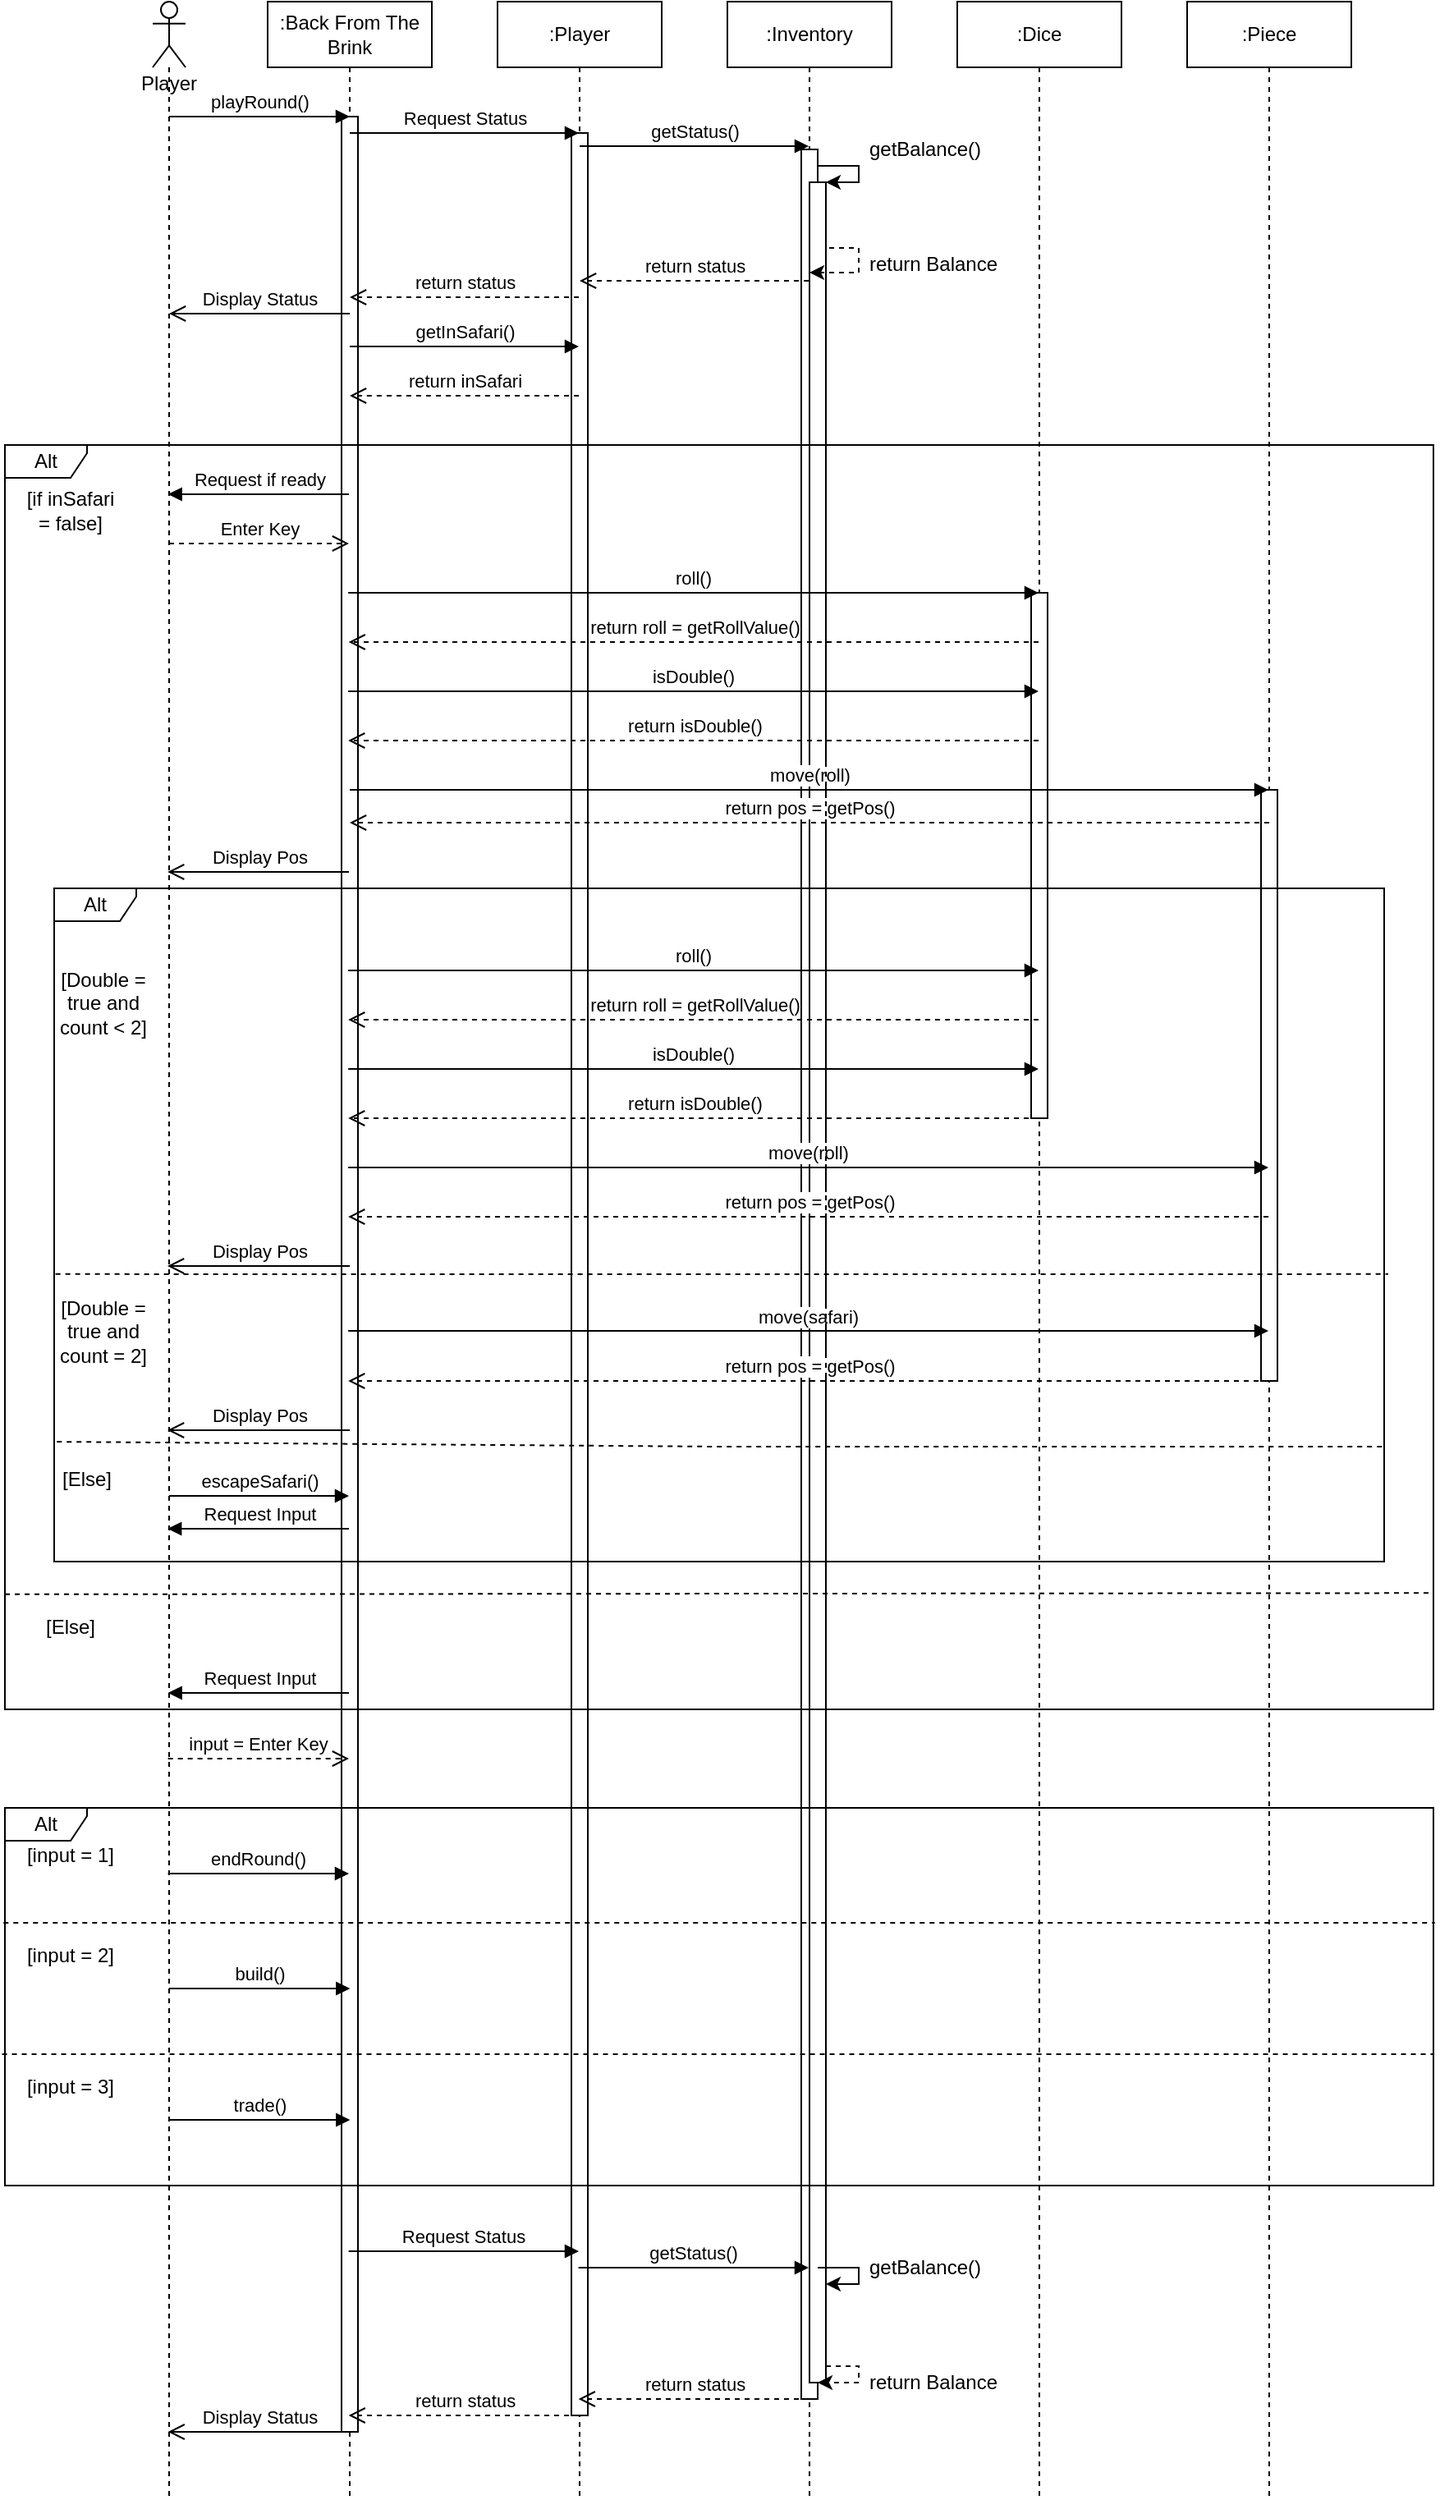 <mxfile version="13.10.0" type="device"><diagram id="p0cEaB6TNtm1jywa5Fbs" name="Page-1"><mxGraphModel dx="1038" dy="548" grid="1" gridSize="10" guides="1" tooltips="1" connect="1" arrows="1" fold="1" page="1" pageScale="1" pageWidth="827" pageHeight="1169" math="0" shadow="0"><root><mxCell id="0"/><mxCell id="1" parent="0"/><mxCell id="H-WLR1gfDey7nn6XxwTQ-2" value=":Back From The Brink" style="shape=umlLifeline;perimeter=lifelinePerimeter;whiteSpace=wrap;html=1;container=1;collapsible=0;recursiveResize=0;outlineConnect=0;" parent="1" vertex="1"><mxGeometry x="200" y="80" width="100" height="1520" as="geometry"/></mxCell><mxCell id="H-WLR1gfDey7nn6XxwTQ-11" value="" style="rounded=0;whiteSpace=wrap;html=1;" parent="H-WLR1gfDey7nn6XxwTQ-2" vertex="1"><mxGeometry x="45" y="70" width="10" height="1410" as="geometry"/></mxCell><mxCell id="H-WLR1gfDey7nn6XxwTQ-9" value="playRound()" style="html=1;verticalAlign=bottom;endArrow=block;entryX=0;entryY=0;" parent="H-WLR1gfDey7nn6XxwTQ-2" source="H-WLR1gfDey7nn6XxwTQ-3" edge="1"><mxGeometry relative="1" as="geometry"><mxPoint x="-20" y="70" as="sourcePoint"/><mxPoint x="50" y="70.0" as="targetPoint"/></mxGeometry></mxCell><mxCell id="H-WLR1gfDey7nn6XxwTQ-3" value="Player" style="shape=umlLifeline;participant=umlActor;perimeter=lifelinePerimeter;whiteSpace=wrap;html=1;container=1;collapsible=0;recursiveResize=0;verticalAlign=top;spacingTop=36;outlineConnect=0;" parent="1" vertex="1"><mxGeometry x="130" y="80" width="20" height="1520" as="geometry"/></mxCell><mxCell id="H-WLR1gfDey7nn6XxwTQ-4" value=":Player" style="shape=umlLifeline;perimeter=lifelinePerimeter;whiteSpace=wrap;html=1;container=1;collapsible=0;recursiveResize=0;outlineConnect=0;" parent="1" vertex="1"><mxGeometry x="340" y="80" width="100" height="1520" as="geometry"/></mxCell><mxCell id="H-WLR1gfDey7nn6XxwTQ-12" value="" style="rounded=0;whiteSpace=wrap;html=1;" parent="H-WLR1gfDey7nn6XxwTQ-4" vertex="1"><mxGeometry x="45" y="80" width="10" height="1390" as="geometry"/></mxCell><mxCell id="H-WLR1gfDey7nn6XxwTQ-5" value=":Inventory" style="shape=umlLifeline;perimeter=lifelinePerimeter;whiteSpace=wrap;html=1;container=1;collapsible=0;recursiveResize=0;outlineConnect=0;" parent="1" vertex="1"><mxGeometry x="480" y="80" width="100" height="1520" as="geometry"/></mxCell><mxCell id="H-WLR1gfDey7nn6XxwTQ-29" value="" style="rounded=0;whiteSpace=wrap;html=1;" parent="H-WLR1gfDey7nn6XxwTQ-5" vertex="1"><mxGeometry x="45" y="90" width="10" height="1370" as="geometry"/></mxCell><mxCell id="H-WLR1gfDey7nn6XxwTQ-6" value=":Dice" style="shape=umlLifeline;perimeter=lifelinePerimeter;whiteSpace=wrap;html=1;container=1;collapsible=0;recursiveResize=0;outlineConnect=0;" parent="1" vertex="1"><mxGeometry x="620" y="80" width="100" height="1520" as="geometry"/></mxCell><mxCell id="H-WLR1gfDey7nn6XxwTQ-35" value="" style="rounded=0;whiteSpace=wrap;html=1;" parent="H-WLR1gfDey7nn6XxwTQ-6" vertex="1"><mxGeometry x="45" y="360" width="10" height="320" as="geometry"/></mxCell><mxCell id="H-WLR1gfDey7nn6XxwTQ-7" value=":Piece" style="shape=umlLifeline;perimeter=lifelinePerimeter;whiteSpace=wrap;html=1;container=1;collapsible=0;recursiveResize=0;outlineConnect=0;" parent="1" vertex="1"><mxGeometry x="760" y="80" width="100" height="1520" as="geometry"/></mxCell><mxCell id="H-WLR1gfDey7nn6XxwTQ-36" value="" style="rounded=0;whiteSpace=wrap;html=1;" parent="H-WLR1gfDey7nn6XxwTQ-7" vertex="1"><mxGeometry x="45" y="480" width="10" height="360" as="geometry"/></mxCell><mxCell id="H-WLR1gfDey7nn6XxwTQ-13" value="Request Status" style="html=1;verticalAlign=bottom;endArrow=block;" parent="1" source="H-WLR1gfDey7nn6XxwTQ-2" target="H-WLR1gfDey7nn6XxwTQ-4" edge="1"><mxGeometry relative="1" as="geometry"><mxPoint x="260" y="160" as="sourcePoint"/><mxPoint x="390.33" y="160.0" as="targetPoint"/><Array as="points"><mxPoint x="300" y="160"/></Array></mxGeometry></mxCell><mxCell id="H-WLR1gfDey7nn6XxwTQ-14" value="getStatus()" style="html=1;verticalAlign=bottom;endArrow=block;" parent="1" source="H-WLR1gfDey7nn6XxwTQ-4" target="H-WLR1gfDey7nn6XxwTQ-5" edge="1"><mxGeometry relative="1" as="geometry"><mxPoint x="389.997" y="170" as="sourcePoint"/><mxPoint x="529.83" y="170" as="targetPoint"/><Array as="points"><mxPoint x="430" y="168"/></Array></mxGeometry></mxCell><mxCell id="H-WLR1gfDey7nn6XxwTQ-16" value="return status" style="html=1;verticalAlign=bottom;endArrow=open;dashed=1;endSize=8;" parent="1" source="H-WLR1gfDey7nn6XxwTQ-4" target="H-WLR1gfDey7nn6XxwTQ-2" edge="1"><mxGeometry relative="1" as="geometry"><mxPoint x="249.997" y="220" as="targetPoint"/><mxPoint x="389.83" y="220" as="sourcePoint"/><Array as="points"><mxPoint x="340" y="260"/></Array></mxGeometry></mxCell><mxCell id="H-WLR1gfDey7nn6XxwTQ-17" value="getInSafari()" style="html=1;verticalAlign=bottom;endArrow=block;" parent="1" source="H-WLR1gfDey7nn6XxwTQ-2" target="H-WLR1gfDey7nn6XxwTQ-4" edge="1"><mxGeometry relative="1" as="geometry"><mxPoint x="249.997" y="250" as="sourcePoint"/><mxPoint x="389.83" y="250" as="targetPoint"/><Array as="points"><mxPoint x="300" y="290"/></Array></mxGeometry></mxCell><mxCell id="H-WLR1gfDey7nn6XxwTQ-18" value="return inSafari" style="html=1;verticalAlign=bottom;endArrow=open;dashed=1;endSize=8;" parent="1" source="H-WLR1gfDey7nn6XxwTQ-4" target="H-WLR1gfDey7nn6XxwTQ-2" edge="1"><mxGeometry relative="1" as="geometry"><mxPoint x="249.997" y="280" as="targetPoint"/><mxPoint x="389.83" y="280" as="sourcePoint"/><Array as="points"><mxPoint x="341" y="320"/><mxPoint x="260" y="320"/></Array></mxGeometry></mxCell><mxCell id="H-WLR1gfDey7nn6XxwTQ-75" style="edgeStyle=orthogonalEdgeStyle;rounded=0;orthogonalLoop=1;jettySize=auto;html=1;exitX=1;exitY=0;exitDx=0;exitDy=0;entryX=1;entryY=0;entryDx=0;entryDy=0;" parent="1" source="H-WLR1gfDey7nn6XxwTQ-29" target="H-WLR1gfDey7nn6XxwTQ-73" edge="1"><mxGeometry relative="1" as="geometry"><Array as="points"><mxPoint x="535" y="180"/><mxPoint x="560" y="180"/><mxPoint x="560" y="190"/></Array></mxGeometry></mxCell><mxCell id="H-WLR1gfDey7nn6XxwTQ-76" value="getBalance()" style="text;html=1;align=center;verticalAlign=middle;resizable=0;points=[];autosize=1;" parent="1" vertex="1"><mxGeometry x="560" y="160" width="80" height="20" as="geometry"/></mxCell><mxCell id="H-WLR1gfDey7nn6XxwTQ-79" value="return Balance" style="text;html=1;align=center;verticalAlign=middle;resizable=0;points=[];autosize=1;" parent="1" vertex="1"><mxGeometry x="560" y="230" width="90" height="20" as="geometry"/></mxCell><mxCell id="H-WLR1gfDey7nn6XxwTQ-80" value="return status" style="html=1;verticalAlign=bottom;endArrow=open;dashed=1;endSize=8;" parent="1" source="H-WLR1gfDey7nn6XxwTQ-5" target="H-WLR1gfDey7nn6XxwTQ-4" edge="1"><mxGeometry relative="1" as="geometry"><mxPoint x="390.31" y="250" as="targetPoint"/><mxPoint x="530.0" y="250" as="sourcePoint"/><Array as="points"><mxPoint x="480.83" y="250"/></Array></mxGeometry></mxCell><mxCell id="H-WLR1gfDey7nn6XxwTQ-10" value="Display Status" style="html=1;verticalAlign=bottom;endArrow=open;endSize=8;" parent="1" target="H-WLR1gfDey7nn6XxwTQ-3" edge="1"><mxGeometry relative="1" as="geometry"><mxPoint x="180" y="226" as="targetPoint"/><mxPoint x="250" y="270" as="sourcePoint"/><Array as="points"><mxPoint x="210" y="270"/></Array></mxGeometry></mxCell><mxCell id="H-WLR1gfDey7nn6XxwTQ-82" value="Request Status" style="html=1;verticalAlign=bottom;endArrow=block;" parent="1" edge="1"><mxGeometry relative="1" as="geometry"><mxPoint x="249.324" y="1450" as="sourcePoint"/><mxPoint x="389.5" y="1450" as="targetPoint"/><Array as="points"><mxPoint x="300" y="1450"/></Array></mxGeometry></mxCell><mxCell id="H-WLR1gfDey7nn6XxwTQ-83" value="getStatus()" style="html=1;verticalAlign=bottom;endArrow=block;" parent="1" edge="1"><mxGeometry relative="1" as="geometry"><mxPoint x="389.324" y="1460" as="sourcePoint"/><mxPoint x="529.5" y="1460" as="targetPoint"/><Array as="points"><mxPoint x="440.33" y="1460"/></Array></mxGeometry></mxCell><mxCell id="H-WLR1gfDey7nn6XxwTQ-84" value="return status" style="html=1;verticalAlign=bottom;endArrow=open;dashed=1;endSize=8;" parent="1" edge="1"><mxGeometry relative="1" as="geometry"><mxPoint x="249.324" y="1550" as="targetPoint"/><mxPoint x="389.5" y="1550" as="sourcePoint"/><Array as="points"><mxPoint x="340" y="1550"/></Array></mxGeometry></mxCell><mxCell id="H-WLR1gfDey7nn6XxwTQ-90" value="getBalance()" style="text;html=1;align=center;verticalAlign=middle;resizable=0;points=[];autosize=1;" parent="1" vertex="1"><mxGeometry x="560" y="1450" width="80" height="20" as="geometry"/></mxCell><mxCell id="H-WLR1gfDey7nn6XxwTQ-91" value="return Balance" style="text;html=1;align=center;verticalAlign=middle;resizable=0;points=[];autosize=1;" parent="1" vertex="1"><mxGeometry x="560" y="1520" width="90" height="20" as="geometry"/></mxCell><mxCell id="H-WLR1gfDey7nn6XxwTQ-92" value="return status" style="html=1;verticalAlign=bottom;endArrow=open;dashed=1;endSize=8;" parent="1" edge="1"><mxGeometry relative="1" as="geometry"><mxPoint x="389.324" y="1540" as="targetPoint"/><mxPoint x="529.5" y="1540" as="sourcePoint"/><Array as="points"><mxPoint x="480.83" y="1540"/></Array></mxGeometry></mxCell><mxCell id="H-WLR1gfDey7nn6XxwTQ-93" value="Display Status" style="html=1;verticalAlign=bottom;endArrow=open;endSize=8;" parent="1" edge="1"><mxGeometry relative="1" as="geometry"><mxPoint x="139.324" y="1560" as="targetPoint"/><mxPoint x="249.5" y="1560" as="sourcePoint"/><Array as="points"><mxPoint x="210" y="1560"/></Array></mxGeometry></mxCell><mxCell id="H-WLR1gfDey7nn6XxwTQ-73" value="" style="rounded=0;whiteSpace=wrap;html=1;" parent="1" vertex="1"><mxGeometry x="530" y="190" width="10" height="1340" as="geometry"/></mxCell><mxCell id="H-WLR1gfDey7nn6XxwTQ-64" value="Alt" style="shape=umlFrame;whiteSpace=wrap;html=1;width=50;height=20;" parent="1" vertex="1"><mxGeometry x="40" y="1180" width="870" height="230" as="geometry"/></mxCell><mxCell id="H-WLR1gfDey7nn6XxwTQ-19" value="Alt" style="shape=umlFrame;whiteSpace=wrap;html=1;width=50;height=20;fixDash=0;" parent="1" vertex="1"><mxGeometry x="40" y="350" width="870" height="770" as="geometry"/></mxCell><mxCell id="H-WLR1gfDey7nn6XxwTQ-34" value="Alt" style="shape=umlFrame;whiteSpace=wrap;html=1;width=50;height=20;fixDash=0;" parent="1" vertex="1"><mxGeometry x="70" y="620" width="810" height="410" as="geometry"/></mxCell><mxCell id="H-WLR1gfDey7nn6XxwTQ-21" value="[if inSafari = false]" style="text;html=1;strokeColor=none;fillColor=none;align=center;verticalAlign=middle;whiteSpace=wrap;rounded=0;" parent="1" vertex="1"><mxGeometry x="50" y="380" width="60" height="20" as="geometry"/></mxCell><mxCell id="H-WLR1gfDey7nn6XxwTQ-22" value="Request if ready" style="html=1;verticalAlign=bottom;endArrow=block;" parent="1" edge="1"><mxGeometry width="80" relative="1" as="geometry"><mxPoint x="249.5" y="380" as="sourcePoint"/><mxPoint x="139.324" y="380" as="targetPoint"/><Array as="points"><mxPoint x="220" y="380"/></Array></mxGeometry></mxCell><mxCell id="H-WLR1gfDey7nn6XxwTQ-27" value="Enter Key" style="html=1;verticalAlign=bottom;endArrow=open;dashed=1;endSize=8;" parent="1" edge="1" target="H-WLR1gfDey7nn6XxwTQ-2" source="H-WLR1gfDey7nn6XxwTQ-3"><mxGeometry relative="1" as="geometry"><mxPoint x="139.071" y="420" as="sourcePoint"/><mxPoint x="250" y="420" as="targetPoint"/><Array as="points"><mxPoint x="200" y="410"/></Array></mxGeometry></mxCell><mxCell id="H-WLR1gfDey7nn6XxwTQ-30" value="return roll = getRollValue()" style="html=1;verticalAlign=bottom;endArrow=open;dashed=1;endSize=8;" parent="1" edge="1"><mxGeometry relative="1" as="geometry"><mxPoint x="249.324" y="470" as="targetPoint"/><mxPoint x="669.5" y="470" as="sourcePoint"/><Array as="points"><mxPoint x="341.16" y="470"/></Array></mxGeometry></mxCell><mxCell id="H-WLR1gfDey7nn6XxwTQ-31" value="isDouble()" style="html=1;verticalAlign=bottom;endArrow=block;" parent="1" edge="1"><mxGeometry width="80" relative="1" as="geometry"><mxPoint x="249.071" y="500" as="sourcePoint"/><mxPoint x="669.5" y="500" as="targetPoint"/><Array as="points"><mxPoint x="520.5" y="500"/></Array></mxGeometry></mxCell><mxCell id="H-WLR1gfDey7nn6XxwTQ-33" value="return isDouble()" style="html=1;verticalAlign=bottom;endArrow=open;dashed=1;endSize=8;" parent="1" edge="1"><mxGeometry relative="1" as="geometry"><mxPoint x="249.071" y="530" as="targetPoint"/><mxPoint x="669.5" y="530" as="sourcePoint"/><Array as="points"><mxPoint x="600" y="530"/><mxPoint x="520" y="530"/></Array></mxGeometry></mxCell><mxCell id="H-WLR1gfDey7nn6XxwTQ-37" value="move(roll)" style="html=1;verticalAlign=bottom;endArrow=block;" parent="1" edge="1"><mxGeometry width="80" relative="1" as="geometry"><mxPoint x="250.004" y="560" as="sourcePoint"/><mxPoint x="809.5" y="560" as="targetPoint"/><Array as="points"><mxPoint x="520.68" y="560"/></Array></mxGeometry></mxCell><mxCell id="H-WLR1gfDey7nn6XxwTQ-39" value="return pos = getPos()" style="html=1;verticalAlign=bottom;endArrow=open;dashed=1;endSize=8;" parent="1" edge="1"><mxGeometry relative="1" as="geometry"><mxPoint x="250" y="580" as="targetPoint"/><mxPoint x="810" y="580" as="sourcePoint"/><Array as="points"><mxPoint x="640" y="580"/></Array></mxGeometry></mxCell><mxCell id="H-WLR1gfDey7nn6XxwTQ-40" value="Display Pos" style="html=1;verticalAlign=bottom;endArrow=open;endSize=8;" parent="1" edge="1"><mxGeometry relative="1" as="geometry"><mxPoint x="139.071" y="610" as="targetPoint"/><mxPoint x="249.5" y="610" as="sourcePoint"/><Array as="points"><mxPoint x="230" y="610"/></Array></mxGeometry></mxCell><mxCell id="H-WLR1gfDey7nn6XxwTQ-41" value="[Double = true and count &amp;lt; 2]" style="text;html=1;strokeColor=none;fillColor=none;align=center;verticalAlign=middle;whiteSpace=wrap;rounded=0;" parent="1" vertex="1"><mxGeometry x="70" y="680" width="60" height="20" as="geometry"/></mxCell><mxCell id="H-WLR1gfDey7nn6XxwTQ-42" value="" style="endArrow=none;dashed=1;html=1;entryX=1.003;entryY=0.573;entryDx=0;entryDy=0;entryPerimeter=0;exitX=0.001;exitY=0.573;exitDx=0;exitDy=0;exitPerimeter=0;" parent="1" source="H-WLR1gfDey7nn6XxwTQ-34" target="H-WLR1gfDey7nn6XxwTQ-34" edge="1"><mxGeometry width="50" height="50" relative="1" as="geometry"><mxPoint x="71" y="835" as="sourcePoint"/><mxPoint x="430.0" y="739.41" as="targetPoint"/><Array as="points"><mxPoint x="475" y="855"/></Array></mxGeometry></mxCell><mxCell id="H-WLR1gfDey7nn6XxwTQ-43" value="roll()" style="html=1;verticalAlign=bottom;endArrow=block;" parent="1" edge="1"><mxGeometry width="80" relative="1" as="geometry"><mxPoint x="249.071" y="670" as="sourcePoint"/><mxPoint x="669.5" y="670" as="targetPoint"/><Array as="points"><mxPoint x="520.68" y="670"/></Array></mxGeometry></mxCell><mxCell id="H-WLR1gfDey7nn6XxwTQ-44" value="return roll = getRollValue()" style="html=1;verticalAlign=bottom;endArrow=open;dashed=1;endSize=8;" parent="1" edge="1"><mxGeometry relative="1" as="geometry"><mxPoint x="249.071" y="700" as="targetPoint"/><mxPoint x="669.5" y="700" as="sourcePoint"/><Array as="points"><mxPoint x="341.84" y="700"/></Array></mxGeometry></mxCell><mxCell id="H-WLR1gfDey7nn6XxwTQ-45" value="isDouble()" style="html=1;verticalAlign=bottom;endArrow=block;" parent="1" edge="1"><mxGeometry width="80" relative="1" as="geometry"><mxPoint x="249.071" y="730" as="sourcePoint"/><mxPoint x="669.5" y="730" as="targetPoint"/><Array as="points"><mxPoint x="550" y="730"/></Array></mxGeometry></mxCell><mxCell id="H-WLR1gfDey7nn6XxwTQ-47" value="return isDouble()" style="html=1;verticalAlign=bottom;endArrow=open;dashed=1;endSize=8;" parent="1" edge="1"><mxGeometry relative="1" as="geometry"><mxPoint x="249.071" y="760" as="targetPoint"/><mxPoint x="669.5" y="760" as="sourcePoint"/><Array as="points"><mxPoint x="630" y="760"/><mxPoint x="530" y="760"/><mxPoint x="390" y="760"/></Array></mxGeometry></mxCell><mxCell id="H-WLR1gfDey7nn6XxwTQ-48" value="move(roll)" style="html=1;verticalAlign=bottom;endArrow=block;" parent="1" edge="1"><mxGeometry width="80" relative="1" as="geometry"><mxPoint x="249.071" y="790" as="sourcePoint"/><mxPoint x="809.5" y="790" as="targetPoint"/><Array as="points"><mxPoint x="531" y="790"/></Array></mxGeometry></mxCell><mxCell id="H-WLR1gfDey7nn6XxwTQ-49" value="return pos = getPos()" style="html=1;verticalAlign=bottom;endArrow=open;dashed=1;endSize=8;" parent="1" edge="1"><mxGeometry relative="1" as="geometry"><mxPoint x="249.071" y="820" as="targetPoint"/><mxPoint x="809.5" y="820" as="sourcePoint"/><Array as="points"><mxPoint x="560" y="820"/></Array></mxGeometry></mxCell><mxCell id="H-WLR1gfDey7nn6XxwTQ-50" value="Display Pos" style="html=1;verticalAlign=bottom;endArrow=open;endSize=8;" parent="1" edge="1"><mxGeometry relative="1" as="geometry"><mxPoint x="139" y="850" as="targetPoint"/><mxPoint x="250" y="850" as="sourcePoint"/><Array as="points"><mxPoint x="231" y="850"/><mxPoint x="211" y="850"/></Array></mxGeometry></mxCell><mxCell id="H-WLR1gfDey7nn6XxwTQ-51" value="[Double = true and count = 2]" style="text;html=1;strokeColor=none;fillColor=none;align=center;verticalAlign=middle;whiteSpace=wrap;rounded=0;" parent="1" vertex="1"><mxGeometry x="70" y="880" width="60" height="20" as="geometry"/></mxCell><mxCell id="H-WLR1gfDey7nn6XxwTQ-52" value="move(safari)" style="html=1;verticalAlign=bottom;endArrow=block;" parent="1" edge="1"><mxGeometry width="80" relative="1" as="geometry"><mxPoint x="249.071" y="889.5" as="sourcePoint"/><mxPoint x="809.5" y="889.5" as="targetPoint"/><Array as="points"><mxPoint x="531.5" y="889.5"/></Array></mxGeometry></mxCell><mxCell id="H-WLR1gfDey7nn6XxwTQ-53" value="return pos = getPos()" style="html=1;verticalAlign=bottom;endArrow=open;dashed=1;endSize=8;" parent="1" edge="1"><mxGeometry relative="1" as="geometry"><mxPoint x="249.071" y="920" as="targetPoint"/><mxPoint x="809.5" y="920" as="sourcePoint"/><Array as="points"><mxPoint x="570" y="920"/></Array></mxGeometry></mxCell><mxCell id="H-WLR1gfDey7nn6XxwTQ-54" value="Display Pos" style="html=1;verticalAlign=bottom;endArrow=open;endSize=8;" parent="1" edge="1"><mxGeometry relative="1" as="geometry"><mxPoint x="139" y="950" as="targetPoint"/><mxPoint x="250" y="950" as="sourcePoint"/><Array as="points"><mxPoint x="231" y="950"/><mxPoint x="211" y="950"/></Array></mxGeometry></mxCell><mxCell id="H-WLR1gfDey7nn6XxwTQ-55" value="" style="endArrow=none;dashed=1;html=1;exitX=0.002;exitY=0.822;exitDx=0;exitDy=0;exitPerimeter=0;" parent="1" source="H-WLR1gfDey7nn6XxwTQ-34" edge="1"><mxGeometry width="50" height="50" relative="1" as="geometry"><mxPoint x="80.81" y="870.44" as="sourcePoint"/><mxPoint x="880" y="960" as="targetPoint"/><Array as="points"><mxPoint x="475" y="960"/></Array></mxGeometry></mxCell><mxCell id="H-WLR1gfDey7nn6XxwTQ-56" value="[Else]" style="text;html=1;strokeColor=none;fillColor=none;align=center;verticalAlign=middle;whiteSpace=wrap;rounded=0;" parent="1" vertex="1"><mxGeometry x="60" y="970" width="60" height="20" as="geometry"/></mxCell><mxCell id="H-WLR1gfDey7nn6XxwTQ-57" value="Request Input" style="html=1;verticalAlign=bottom;endArrow=block;" parent="1" edge="1"><mxGeometry width="80" relative="1" as="geometry"><mxPoint x="249.5" y="1010" as="sourcePoint"/><mxPoint x="139.071" y="1010" as="targetPoint"/><Array as="points"><mxPoint x="220.68" y="1010"/></Array></mxGeometry></mxCell><mxCell id="H-WLR1gfDey7nn6XxwTQ-60" value="[Else]" style="text;html=1;strokeColor=none;fillColor=none;align=center;verticalAlign=middle;whiteSpace=wrap;rounded=0;" parent="1" vertex="1"><mxGeometry x="50" y="1060" width="60" height="20" as="geometry"/></mxCell><mxCell id="H-WLR1gfDey7nn6XxwTQ-61" value="Request Input" style="html=1;verticalAlign=bottom;endArrow=block;" parent="1" edge="1"><mxGeometry width="80" relative="1" as="geometry"><mxPoint x="249.5" y="1110" as="sourcePoint"/><mxPoint x="139.324" y="1110" as="targetPoint"/><Array as="points"><mxPoint x="221.61" y="1110"/></Array></mxGeometry></mxCell><mxCell id="H-WLR1gfDey7nn6XxwTQ-62" value="" style="endArrow=none;dashed=1;html=1;exitX=0;exitY=0.909;exitDx=0;exitDy=0;exitPerimeter=0;entryX=1;entryY=0.908;entryDx=0;entryDy=0;entryPerimeter=0;" parent="1" source="H-WLR1gfDey7nn6XxwTQ-19" target="H-WLR1gfDey7nn6XxwTQ-19" edge="1"><mxGeometry width="50" height="50" relative="1" as="geometry"><mxPoint x="50" y="1059.89" as="sourcePoint"/><mxPoint x="921.74" y="1059.89" as="targetPoint"/><Array as="points"/></mxGeometry></mxCell><mxCell id="H-WLR1gfDey7nn6XxwTQ-63" value="input = Enter Key" style="html=1;verticalAlign=bottom;endArrow=open;dashed=1;endSize=8;" parent="1" edge="1"><mxGeometry relative="1" as="geometry"><mxPoint x="139.324" y="1150" as="sourcePoint"/><mxPoint x="249.5" y="1150" as="targetPoint"/><Array as="points"><mxPoint x="200" y="1150"/></Array></mxGeometry></mxCell><mxCell id="H-WLR1gfDey7nn6XxwTQ-65" value="[input = 1]" style="text;html=1;strokeColor=none;fillColor=none;align=center;verticalAlign=middle;whiteSpace=wrap;rounded=0;" parent="1" vertex="1"><mxGeometry x="50" y="1199" width="60" height="20" as="geometry"/></mxCell><mxCell id="H-WLR1gfDey7nn6XxwTQ-66" value="endRound()" style="html=1;verticalAlign=bottom;endArrow=block;" parent="1" edge="1"><mxGeometry width="80" relative="1" as="geometry"><mxPoint x="139.324" y="1220" as="sourcePoint"/><mxPoint x="249.5" y="1220" as="targetPoint"/><Array as="points"><mxPoint x="230" y="1220"/></Array></mxGeometry></mxCell><mxCell id="H-WLR1gfDey7nn6XxwTQ-67" value="" style="endArrow=none;dashed=1;html=1;exitX=0;exitY=0.391;exitDx=0;exitDy=0;exitPerimeter=0;entryX=1.002;entryY=0.391;entryDx=0;entryDy=0;entryPerimeter=0;" parent="1" edge="1"><mxGeometry width="50" height="50" relative="1" as="geometry"><mxPoint x="39.13" y="1250" as="sourcePoint"/><mxPoint x="910.87" y="1250" as="targetPoint"/><Array as="points"/></mxGeometry></mxCell><mxCell id="H-WLR1gfDey7nn6XxwTQ-68" value="[input = 2]" style="text;html=1;strokeColor=none;fillColor=none;align=center;verticalAlign=middle;whiteSpace=wrap;rounded=0;" parent="1" vertex="1"><mxGeometry x="50" y="1260" width="60" height="20" as="geometry"/></mxCell><mxCell id="H-WLR1gfDey7nn6XxwTQ-69" value="[input = 3]" style="text;html=1;strokeColor=none;fillColor=none;align=center;verticalAlign=middle;whiteSpace=wrap;rounded=0;" parent="1" vertex="1"><mxGeometry x="50" y="1340" width="60" height="20" as="geometry"/></mxCell><mxCell id="H-WLR1gfDey7nn6XxwTQ-70" value="build()" style="html=1;verticalAlign=bottom;endArrow=block;" parent="1" edge="1"><mxGeometry width="80" relative="1" as="geometry"><mxPoint x="140.004" y="1290" as="sourcePoint"/><mxPoint x="250.18" y="1290" as="targetPoint"/><Array as="points"><mxPoint x="230.68" y="1290"/></Array></mxGeometry></mxCell><mxCell id="H-WLR1gfDey7nn6XxwTQ-71" value="" style="endArrow=none;dashed=1;html=1;exitX=0;exitY=0.391;exitDx=0;exitDy=0;exitPerimeter=0;entryX=1.002;entryY=0.391;entryDx=0;entryDy=0;entryPerimeter=0;" parent="1" edge="1"><mxGeometry width="50" height="50" relative="1" as="geometry"><mxPoint x="38.26" y="1330" as="sourcePoint"/><mxPoint x="910.0" y="1330" as="targetPoint"/><Array as="points"/></mxGeometry></mxCell><mxCell id="H-WLR1gfDey7nn6XxwTQ-72" value="trade()" style="html=1;verticalAlign=bottom;endArrow=block;" parent="1" edge="1"><mxGeometry width="80" relative="1" as="geometry"><mxPoint x="140.004" y="1370" as="sourcePoint"/><mxPoint x="250.18" y="1370" as="targetPoint"/><Array as="points"><mxPoint x="230.68" y="1370"/></Array></mxGeometry></mxCell><mxCell id="H-WLR1gfDey7nn6XxwTQ-28" value="roll()" style="html=1;verticalAlign=bottom;endArrow=block;" parent="1" edge="1"><mxGeometry width="80" relative="1" as="geometry"><mxPoint x="249.071" y="440" as="sourcePoint"/><mxPoint x="669.5" y="440" as="targetPoint"/><Array as="points"><mxPoint x="520" y="440"/></Array></mxGeometry></mxCell><mxCell id="H-WLR1gfDey7nn6XxwTQ-77" style="edgeStyle=orthogonalEdgeStyle;rounded=0;orthogonalLoop=1;jettySize=auto;html=1;exitX=1;exitY=1;exitDx=0;exitDy=0;dashed=1;" parent="1" source="H-WLR1gfDey7nn6XxwTQ-73" edge="1"><mxGeometry relative="1" as="geometry"><mxPoint x="590" y="240" as="sourcePoint"/><mxPoint x="530" y="245" as="targetPoint"/><Array as="points"><mxPoint x="560" y="230"/><mxPoint x="560" y="245"/></Array></mxGeometry></mxCell><mxCell id="H-WLR1gfDey7nn6XxwTQ-89" style="edgeStyle=orthogonalEdgeStyle;rounded=0;orthogonalLoop=1;jettySize=auto;html=1;exitX=1;exitY=0;exitDx=0;exitDy=0;entryX=1;entryY=0;entryDx=0;entryDy=0;" parent="1" edge="1"><mxGeometry relative="1" as="geometry"><Array as="points"><mxPoint x="560" y="1460"/><mxPoint x="560" y="1470"/></Array><mxPoint x="535" y="1460" as="sourcePoint"/><mxPoint x="540" y="1470" as="targetPoint"/></mxGeometry></mxCell><mxCell id="H-WLR1gfDey7nn6XxwTQ-87" style="edgeStyle=orthogonalEdgeStyle;rounded=0;orthogonalLoop=1;jettySize=auto;html=1;exitX=1;exitY=1;exitDx=0;exitDy=0;dashed=1;" parent="1" edge="1"><mxGeometry relative="1" as="geometry"><mxPoint x="540" y="1520" as="sourcePoint"/><Array as="points"><mxPoint x="560" y="1520"/><mxPoint x="560" y="1530"/><mxPoint x="535" y="1530"/></Array><mxPoint x="535" y="1530" as="targetPoint"/></mxGeometry></mxCell><mxCell id="H-WLR1gfDey7nn6XxwTQ-94" value="escapeSafari()" style="html=1;verticalAlign=bottom;endArrow=block;" parent="1" source="H-WLR1gfDey7nn6XxwTQ-3" target="H-WLR1gfDey7nn6XxwTQ-2" edge="1"><mxGeometry width="80" relative="1" as="geometry"><mxPoint x="140" y="1069.66" as="sourcePoint"/><mxPoint x="220" y="1069.66" as="targetPoint"/><Array as="points"><mxPoint x="220" y="990"/></Array></mxGeometry></mxCell></root></mxGraphModel></diagram></mxfile>